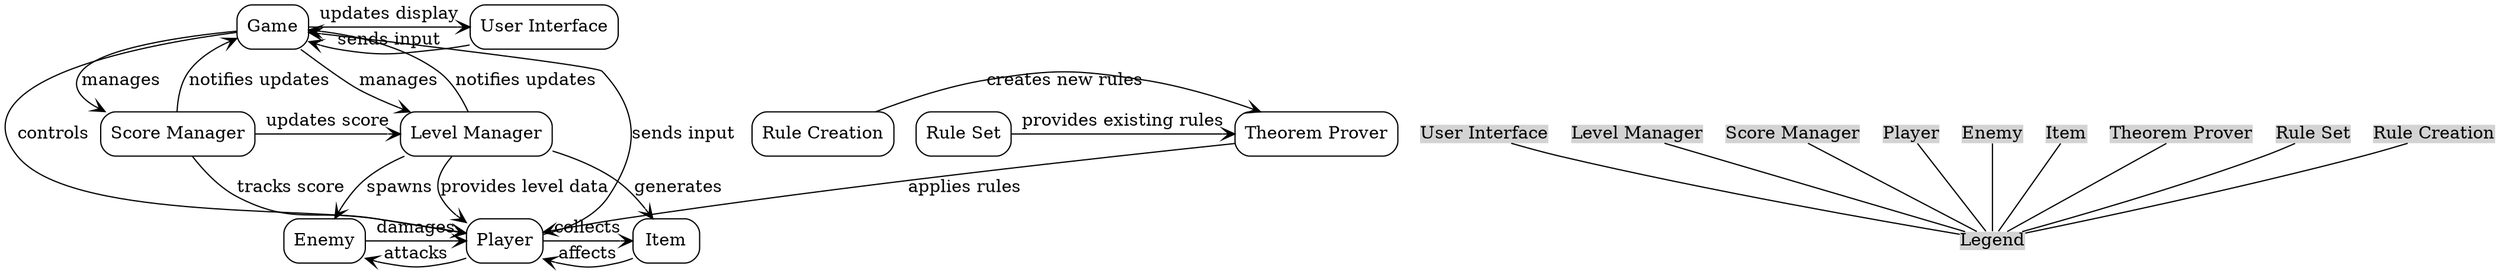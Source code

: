 digraph MathQuest {
    // Component nodes
    node [shape=box, style="rounded,filled", fillcolor="#FFFFFF"]
    subgraph cluster_game {
        label="Game"
        Game [label="Game"]
        UserInterface [label="User Interface"]
        LevelManager [label="Level Manager"]
        ScoreManager [label="Score Manager"]
    }
    subgraph cluster_entities {
        label="Entities"
        Player [label="Player"]
        Enemy [label="Enemy"]
        Item [label="Item"]
    }
    subgraph cluster_theorem_prover {
        label="Theorem Prover"
        TheoremProver [label="Theorem Prover"]
        RuleSet [label="Rule Set"]
        RuleCreation [label="Rule Creation"]
    }

    // Relationships
    edge [arrowhead=vee, color="#000000"]
    UserInterface -> Game [label="sends input"]
    Game -> UserInterface [label="updates display"]

    Game -> LevelManager [label="manages"]
    LevelManager -> Game [label="notifies updates"]

    Game -> ScoreManager [label="manages"]
    ScoreManager -> Game [label="notifies updates"]

    Game -> Player [label="controls"]
    Player -> Game [label="sends input"]

    LevelManager -> Player [label="provides level data"]
    LevelManager -> Enemy [label="spawns"]
    LevelManager -> Item [label="generates"]

    Player -> Enemy [label="attacks"]
    Player -> Item [label="collects"]
    Enemy -> Player [label="damages"]
    Item -> Player [label="affects"]

    ScoreManager -> Player [label="tracks score"]
    ScoreManager -> LevelManager [label="updates score"]

    TheoremProver -> Player [label="applies rules"]
    RuleSet -> TheoremProver [label="provides existing rules"]
    RuleCreation -> TheoremProver [label="creates new rules"]

    // Styling
    node [shape=oval, style="filled", fillcolor="#D3D3D3"]
    subgraph cluster_legend {
        label="Legend"
        labeljust="l"
        Legend [label="Legend", shape=none, margin=0, width=0, height=0]
        UserInterfaceLegend [label="User Interface", shape=none, margin=0, width=0, height=0]
        LevelManagerLegend [label="Level Manager", shape=none, margin=0, width=0, height=0]
        ScoreManagerLegend [label="Score Manager", shape=none, margin=0, width=0, height=0]
        PlayerLegend [label="Player", shape=none, margin=0, width=0, height=0]
        EnemyLegend [label="Enemy", shape=none, margin=0, width=0, height=0]
        ItemLegend [label="Item", shape=none, margin=0, width=0, height=0]
        TheoremProverLegend [label="Theorem Prover", shape=none, margin=0, width=0, height=0]
        RuleSetLegend [label="Rule Set", shape=none, margin=0, width=0, height=0]
        RuleCreationLegend [label="Rule Creation", shape=none, margin=0, width=0, height=0]
        Legend -> UserInterfaceLegend [arrowhead=none]
        Legend -> LevelManagerLegend [arrowhead=none]
        Legend -> ScoreManagerLegend [arrowhead=none]
        Legend -> PlayerLegend [arrowhead=none]
        Legend -> EnemyLegend [arrowhead=none]
        Legend -> ItemLegend [arrowhead=none]
        Legend -> TheoremProverLegend [arrowhead=none]
        Legend -> RuleSetLegend [arrowhead=none]
        Legend -> RuleCreationLegend [arrowhead=none]
    }

    // Grouping
    {rank=same; Game; UserInterface}
    {rank=same; LevelManager; ScoreManager}
    {rank=same; Player; Enemy; Item}
    {rank=same; TheoremProver; RuleSet; RuleCreation}

    // Legend positioning
    {rank=max; Legend}
    {rank=same; UserInterfaceLegend; LevelManagerLegend; ScoreManagerLegend}
    {rank=same; PlayerLegend; EnemyLegend; ItemLegend}
    {rank=same; TheoremProverLegend; RuleSetLegend; RuleCreationLegend}
}
